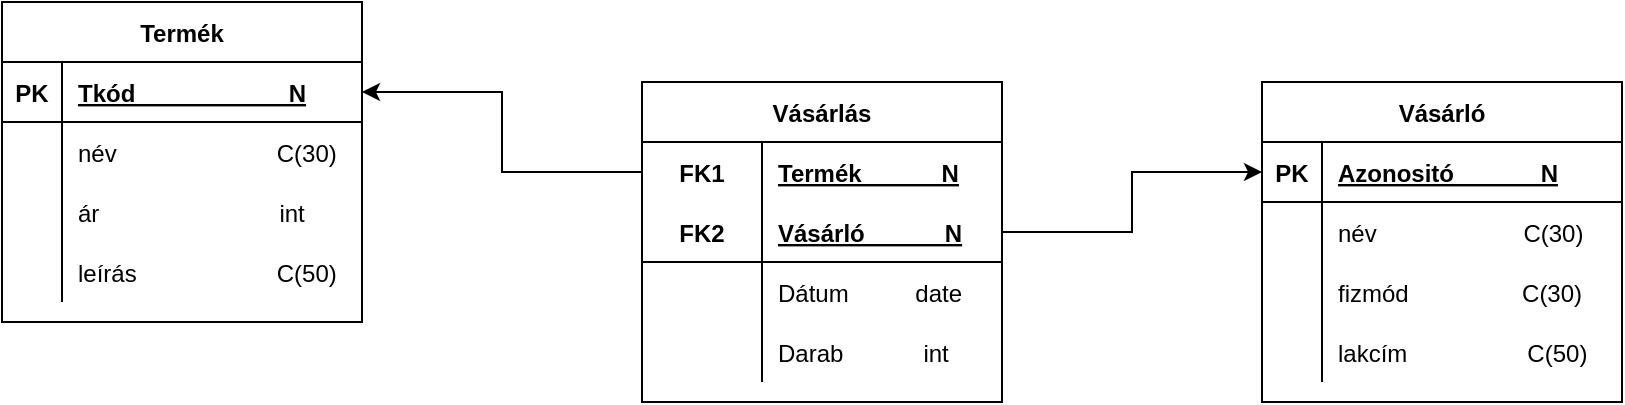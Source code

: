 <mxfile version="20.4.0" type="device"><diagram id="4F9H6ddn_7IBVQb6Z8wM" name="1 oldal"><mxGraphModel dx="2249" dy="737" grid="1" gridSize="10" guides="1" tooltips="1" connect="1" arrows="1" fold="1" page="1" pageScale="1" pageWidth="827" pageHeight="1169" math="0" shadow="0"><root><mxCell id="0"/><mxCell id="1" parent="0"/><mxCell id="NiCMurQeA7GE53cNgT_t-1" value="Termék" style="shape=table;startSize=30;container=1;collapsible=1;childLayout=tableLayout;fixedRows=1;rowLines=0;fontStyle=1;align=center;resizeLast=1;" vertex="1" parent="1"><mxGeometry x="-90" y="280" width="180" height="160" as="geometry"/></mxCell><mxCell id="NiCMurQeA7GE53cNgT_t-2" value="" style="shape=tableRow;horizontal=0;startSize=0;swimlaneHead=0;swimlaneBody=0;fillColor=none;collapsible=0;dropTarget=0;points=[[0,0.5],[1,0.5]];portConstraint=eastwest;top=0;left=0;right=0;bottom=1;" vertex="1" parent="NiCMurQeA7GE53cNgT_t-1"><mxGeometry y="30" width="180" height="30" as="geometry"/></mxCell><mxCell id="NiCMurQeA7GE53cNgT_t-3" value="PK" style="shape=partialRectangle;connectable=0;fillColor=none;top=0;left=0;bottom=0;right=0;fontStyle=1;overflow=hidden;" vertex="1" parent="NiCMurQeA7GE53cNgT_t-2"><mxGeometry width="30" height="30" as="geometry"><mxRectangle width="30" height="30" as="alternateBounds"/></mxGeometry></mxCell><mxCell id="NiCMurQeA7GE53cNgT_t-4" value="Tkód                       N" style="shape=partialRectangle;connectable=0;fillColor=none;top=0;left=0;bottom=0;right=0;align=left;spacingLeft=6;fontStyle=5;overflow=hidden;" vertex="1" parent="NiCMurQeA7GE53cNgT_t-2"><mxGeometry x="30" width="150" height="30" as="geometry"><mxRectangle width="150" height="30" as="alternateBounds"/></mxGeometry></mxCell><mxCell id="NiCMurQeA7GE53cNgT_t-5" value="" style="shape=tableRow;horizontal=0;startSize=0;swimlaneHead=0;swimlaneBody=0;fillColor=none;collapsible=0;dropTarget=0;points=[[0,0.5],[1,0.5]];portConstraint=eastwest;top=0;left=0;right=0;bottom=0;" vertex="1" parent="NiCMurQeA7GE53cNgT_t-1"><mxGeometry y="60" width="180" height="30" as="geometry"/></mxCell><mxCell id="NiCMurQeA7GE53cNgT_t-6" value="" style="shape=partialRectangle;connectable=0;fillColor=none;top=0;left=0;bottom=0;right=0;editable=1;overflow=hidden;" vertex="1" parent="NiCMurQeA7GE53cNgT_t-5"><mxGeometry width="30" height="30" as="geometry"><mxRectangle width="30" height="30" as="alternateBounds"/></mxGeometry></mxCell><mxCell id="NiCMurQeA7GE53cNgT_t-7" value="név                        C(30)" style="shape=partialRectangle;connectable=0;fillColor=none;top=0;left=0;bottom=0;right=0;align=left;spacingLeft=6;overflow=hidden;" vertex="1" parent="NiCMurQeA7GE53cNgT_t-5"><mxGeometry x="30" width="150" height="30" as="geometry"><mxRectangle width="150" height="30" as="alternateBounds"/></mxGeometry></mxCell><mxCell id="NiCMurQeA7GE53cNgT_t-8" value="" style="shape=tableRow;horizontal=0;startSize=0;swimlaneHead=0;swimlaneBody=0;fillColor=none;collapsible=0;dropTarget=0;points=[[0,0.5],[1,0.5]];portConstraint=eastwest;top=0;left=0;right=0;bottom=0;" vertex="1" parent="NiCMurQeA7GE53cNgT_t-1"><mxGeometry y="90" width="180" height="30" as="geometry"/></mxCell><mxCell id="NiCMurQeA7GE53cNgT_t-9" value="" style="shape=partialRectangle;connectable=0;fillColor=none;top=0;left=0;bottom=0;right=0;editable=1;overflow=hidden;" vertex="1" parent="NiCMurQeA7GE53cNgT_t-8"><mxGeometry width="30" height="30" as="geometry"><mxRectangle width="30" height="30" as="alternateBounds"/></mxGeometry></mxCell><mxCell id="NiCMurQeA7GE53cNgT_t-10" value="ár                           int" style="shape=partialRectangle;connectable=0;fillColor=none;top=0;left=0;bottom=0;right=0;align=left;spacingLeft=6;overflow=hidden;" vertex="1" parent="NiCMurQeA7GE53cNgT_t-8"><mxGeometry x="30" width="150" height="30" as="geometry"><mxRectangle width="150" height="30" as="alternateBounds"/></mxGeometry></mxCell><mxCell id="NiCMurQeA7GE53cNgT_t-11" value="" style="shape=tableRow;horizontal=0;startSize=0;swimlaneHead=0;swimlaneBody=0;fillColor=none;collapsible=0;dropTarget=0;points=[[0,0.5],[1,0.5]];portConstraint=eastwest;top=0;left=0;right=0;bottom=0;" vertex="1" parent="NiCMurQeA7GE53cNgT_t-1"><mxGeometry y="120" width="180" height="30" as="geometry"/></mxCell><mxCell id="NiCMurQeA7GE53cNgT_t-12" value="" style="shape=partialRectangle;connectable=0;fillColor=none;top=0;left=0;bottom=0;right=0;editable=1;overflow=hidden;" vertex="1" parent="NiCMurQeA7GE53cNgT_t-11"><mxGeometry width="30" height="30" as="geometry"><mxRectangle width="30" height="30" as="alternateBounds"/></mxGeometry></mxCell><mxCell id="NiCMurQeA7GE53cNgT_t-13" value="leírás                     C(50)" style="shape=partialRectangle;connectable=0;fillColor=none;top=0;left=0;bottom=0;right=0;align=left;spacingLeft=6;overflow=hidden;" vertex="1" parent="NiCMurQeA7GE53cNgT_t-11"><mxGeometry x="30" width="150" height="30" as="geometry"><mxRectangle width="150" height="30" as="alternateBounds"/></mxGeometry></mxCell><mxCell id="NiCMurQeA7GE53cNgT_t-14" value="Vásárló" style="shape=table;startSize=30;container=1;collapsible=1;childLayout=tableLayout;fixedRows=1;rowLines=0;fontStyle=1;align=center;resizeLast=1;" vertex="1" parent="1"><mxGeometry x="540" y="320" width="180" height="160" as="geometry"/></mxCell><mxCell id="NiCMurQeA7GE53cNgT_t-15" value="" style="shape=tableRow;horizontal=0;startSize=0;swimlaneHead=0;swimlaneBody=0;fillColor=none;collapsible=0;dropTarget=0;points=[[0,0.5],[1,0.5]];portConstraint=eastwest;top=0;left=0;right=0;bottom=1;" vertex="1" parent="NiCMurQeA7GE53cNgT_t-14"><mxGeometry y="30" width="180" height="30" as="geometry"/></mxCell><mxCell id="NiCMurQeA7GE53cNgT_t-16" value="PK" style="shape=partialRectangle;connectable=0;fillColor=none;top=0;left=0;bottom=0;right=0;fontStyle=1;overflow=hidden;" vertex="1" parent="NiCMurQeA7GE53cNgT_t-15"><mxGeometry width="30" height="30" as="geometry"><mxRectangle width="30" height="30" as="alternateBounds"/></mxGeometry></mxCell><mxCell id="NiCMurQeA7GE53cNgT_t-17" value="Azonositó             N" style="shape=partialRectangle;connectable=0;fillColor=none;top=0;left=0;bottom=0;right=0;align=left;spacingLeft=6;fontStyle=5;overflow=hidden;" vertex="1" parent="NiCMurQeA7GE53cNgT_t-15"><mxGeometry x="30" width="150" height="30" as="geometry"><mxRectangle width="150" height="30" as="alternateBounds"/></mxGeometry></mxCell><mxCell id="NiCMurQeA7GE53cNgT_t-18" value="" style="shape=tableRow;horizontal=0;startSize=0;swimlaneHead=0;swimlaneBody=0;fillColor=none;collapsible=0;dropTarget=0;points=[[0,0.5],[1,0.5]];portConstraint=eastwest;top=0;left=0;right=0;bottom=0;" vertex="1" parent="NiCMurQeA7GE53cNgT_t-14"><mxGeometry y="60" width="180" height="30" as="geometry"/></mxCell><mxCell id="NiCMurQeA7GE53cNgT_t-19" value="" style="shape=partialRectangle;connectable=0;fillColor=none;top=0;left=0;bottom=0;right=0;editable=1;overflow=hidden;" vertex="1" parent="NiCMurQeA7GE53cNgT_t-18"><mxGeometry width="30" height="30" as="geometry"><mxRectangle width="30" height="30" as="alternateBounds"/></mxGeometry></mxCell><mxCell id="NiCMurQeA7GE53cNgT_t-20" value="név                      C(30)" style="shape=partialRectangle;connectable=0;fillColor=none;top=0;left=0;bottom=0;right=0;align=left;spacingLeft=6;overflow=hidden;" vertex="1" parent="NiCMurQeA7GE53cNgT_t-18"><mxGeometry x="30" width="150" height="30" as="geometry"><mxRectangle width="150" height="30" as="alternateBounds"/></mxGeometry></mxCell><mxCell id="NiCMurQeA7GE53cNgT_t-21" value="" style="shape=tableRow;horizontal=0;startSize=0;swimlaneHead=0;swimlaneBody=0;fillColor=none;collapsible=0;dropTarget=0;points=[[0,0.5],[1,0.5]];portConstraint=eastwest;top=0;left=0;right=0;bottom=0;" vertex="1" parent="NiCMurQeA7GE53cNgT_t-14"><mxGeometry y="90" width="180" height="30" as="geometry"/></mxCell><mxCell id="NiCMurQeA7GE53cNgT_t-22" value="" style="shape=partialRectangle;connectable=0;fillColor=none;top=0;left=0;bottom=0;right=0;editable=1;overflow=hidden;" vertex="1" parent="NiCMurQeA7GE53cNgT_t-21"><mxGeometry width="30" height="30" as="geometry"><mxRectangle width="30" height="30" as="alternateBounds"/></mxGeometry></mxCell><mxCell id="NiCMurQeA7GE53cNgT_t-23" value="fizmód                 C(30)" style="shape=partialRectangle;connectable=0;fillColor=none;top=0;left=0;bottom=0;right=0;align=left;spacingLeft=6;overflow=hidden;" vertex="1" parent="NiCMurQeA7GE53cNgT_t-21"><mxGeometry x="30" width="150" height="30" as="geometry"><mxRectangle width="150" height="30" as="alternateBounds"/></mxGeometry></mxCell><mxCell id="NiCMurQeA7GE53cNgT_t-24" value="" style="shape=tableRow;horizontal=0;startSize=0;swimlaneHead=0;swimlaneBody=0;fillColor=none;collapsible=0;dropTarget=0;points=[[0,0.5],[1,0.5]];portConstraint=eastwest;top=0;left=0;right=0;bottom=0;" vertex="1" parent="NiCMurQeA7GE53cNgT_t-14"><mxGeometry y="120" width="180" height="30" as="geometry"/></mxCell><mxCell id="NiCMurQeA7GE53cNgT_t-25" value="" style="shape=partialRectangle;connectable=0;fillColor=none;top=0;left=0;bottom=0;right=0;editable=1;overflow=hidden;" vertex="1" parent="NiCMurQeA7GE53cNgT_t-24"><mxGeometry width="30" height="30" as="geometry"><mxRectangle width="30" height="30" as="alternateBounds"/></mxGeometry></mxCell><mxCell id="NiCMurQeA7GE53cNgT_t-26" value="lakcím                  C(50)" style="shape=partialRectangle;connectable=0;fillColor=none;top=0;left=0;bottom=0;right=0;align=left;spacingLeft=6;overflow=hidden;" vertex="1" parent="NiCMurQeA7GE53cNgT_t-24"><mxGeometry x="30" width="150" height="30" as="geometry"><mxRectangle width="150" height="30" as="alternateBounds"/></mxGeometry></mxCell><mxCell id="NiCMurQeA7GE53cNgT_t-78" value="Vásárlás" style="shape=table;startSize=30;container=1;collapsible=1;childLayout=tableLayout;fixedRows=1;rowLines=0;fontStyle=1;align=center;resizeLast=1;" vertex="1" parent="1"><mxGeometry x="230" y="320" width="180" height="160" as="geometry"/></mxCell><mxCell id="NiCMurQeA7GE53cNgT_t-79" value="" style="shape=tableRow;horizontal=0;startSize=0;swimlaneHead=0;swimlaneBody=0;fillColor=none;collapsible=0;dropTarget=0;points=[[0,0.5],[1,0.5]];portConstraint=eastwest;top=0;left=0;right=0;bottom=0;" vertex="1" parent="NiCMurQeA7GE53cNgT_t-78"><mxGeometry y="30" width="180" height="30" as="geometry"/></mxCell><mxCell id="NiCMurQeA7GE53cNgT_t-80" value="FK1" style="shape=partialRectangle;connectable=0;fillColor=none;top=0;left=0;bottom=0;right=0;fontStyle=1;overflow=hidden;" vertex="1" parent="NiCMurQeA7GE53cNgT_t-79"><mxGeometry width="60" height="30" as="geometry"><mxRectangle width="60" height="30" as="alternateBounds"/></mxGeometry></mxCell><mxCell id="NiCMurQeA7GE53cNgT_t-81" value="Termék            N" style="shape=partialRectangle;connectable=0;fillColor=none;top=0;left=0;bottom=0;right=0;align=left;spacingLeft=6;fontStyle=5;overflow=hidden;" vertex="1" parent="NiCMurQeA7GE53cNgT_t-79"><mxGeometry x="60" width="120" height="30" as="geometry"><mxRectangle width="120" height="30" as="alternateBounds"/></mxGeometry></mxCell><mxCell id="NiCMurQeA7GE53cNgT_t-82" value="" style="shape=tableRow;horizontal=0;startSize=0;swimlaneHead=0;swimlaneBody=0;fillColor=none;collapsible=0;dropTarget=0;points=[[0,0.5],[1,0.5]];portConstraint=eastwest;top=0;left=0;right=0;bottom=1;" vertex="1" parent="NiCMurQeA7GE53cNgT_t-78"><mxGeometry y="60" width="180" height="30" as="geometry"/></mxCell><mxCell id="NiCMurQeA7GE53cNgT_t-83" value="FK2" style="shape=partialRectangle;connectable=0;fillColor=none;top=0;left=0;bottom=0;right=0;fontStyle=1;overflow=hidden;" vertex="1" parent="NiCMurQeA7GE53cNgT_t-82"><mxGeometry width="60" height="30" as="geometry"><mxRectangle width="60" height="30" as="alternateBounds"/></mxGeometry></mxCell><mxCell id="NiCMurQeA7GE53cNgT_t-84" value="Vásárló            N" style="shape=partialRectangle;connectable=0;fillColor=none;top=0;left=0;bottom=0;right=0;align=left;spacingLeft=6;fontStyle=5;overflow=hidden;" vertex="1" parent="NiCMurQeA7GE53cNgT_t-82"><mxGeometry x="60" width="120" height="30" as="geometry"><mxRectangle width="120" height="30" as="alternateBounds"/></mxGeometry></mxCell><mxCell id="NiCMurQeA7GE53cNgT_t-85" value="" style="shape=tableRow;horizontal=0;startSize=0;swimlaneHead=0;swimlaneBody=0;fillColor=none;collapsible=0;dropTarget=0;points=[[0,0.5],[1,0.5]];portConstraint=eastwest;top=0;left=0;right=0;bottom=0;" vertex="1" parent="NiCMurQeA7GE53cNgT_t-78"><mxGeometry y="90" width="180" height="30" as="geometry"/></mxCell><mxCell id="NiCMurQeA7GE53cNgT_t-86" value="" style="shape=partialRectangle;connectable=0;fillColor=none;top=0;left=0;bottom=0;right=0;editable=1;overflow=hidden;" vertex="1" parent="NiCMurQeA7GE53cNgT_t-85"><mxGeometry width="60" height="30" as="geometry"><mxRectangle width="60" height="30" as="alternateBounds"/></mxGeometry></mxCell><mxCell id="NiCMurQeA7GE53cNgT_t-87" value="Dátum          date" style="shape=partialRectangle;connectable=0;fillColor=none;top=0;left=0;bottom=0;right=0;align=left;spacingLeft=6;overflow=hidden;" vertex="1" parent="NiCMurQeA7GE53cNgT_t-85"><mxGeometry x="60" width="120" height="30" as="geometry"><mxRectangle width="120" height="30" as="alternateBounds"/></mxGeometry></mxCell><mxCell id="NiCMurQeA7GE53cNgT_t-88" value="" style="shape=tableRow;horizontal=0;startSize=0;swimlaneHead=0;swimlaneBody=0;fillColor=none;collapsible=0;dropTarget=0;points=[[0,0.5],[1,0.5]];portConstraint=eastwest;top=0;left=0;right=0;bottom=0;" vertex="1" parent="NiCMurQeA7GE53cNgT_t-78"><mxGeometry y="120" width="180" height="30" as="geometry"/></mxCell><mxCell id="NiCMurQeA7GE53cNgT_t-89" value="" style="shape=partialRectangle;connectable=0;fillColor=none;top=0;left=0;bottom=0;right=0;editable=1;overflow=hidden;" vertex="1" parent="NiCMurQeA7GE53cNgT_t-88"><mxGeometry width="60" height="30" as="geometry"><mxRectangle width="60" height="30" as="alternateBounds"/></mxGeometry></mxCell><mxCell id="NiCMurQeA7GE53cNgT_t-90" value="Darab            int" style="shape=partialRectangle;connectable=0;fillColor=none;top=0;left=0;bottom=0;right=0;align=left;spacingLeft=6;overflow=hidden;" vertex="1" parent="NiCMurQeA7GE53cNgT_t-88"><mxGeometry x="60" width="120" height="30" as="geometry"><mxRectangle width="120" height="30" as="alternateBounds"/></mxGeometry></mxCell><mxCell id="NiCMurQeA7GE53cNgT_t-91" style="edgeStyle=orthogonalEdgeStyle;rounded=0;orthogonalLoop=1;jettySize=auto;html=1;entryX=1;entryY=0.5;entryDx=0;entryDy=0;" edge="1" parent="1" source="NiCMurQeA7GE53cNgT_t-79" target="NiCMurQeA7GE53cNgT_t-2"><mxGeometry relative="1" as="geometry"/></mxCell><mxCell id="NiCMurQeA7GE53cNgT_t-92" style="edgeStyle=orthogonalEdgeStyle;rounded=0;orthogonalLoop=1;jettySize=auto;html=1;entryX=0;entryY=0.5;entryDx=0;entryDy=0;" edge="1" parent="1" source="NiCMurQeA7GE53cNgT_t-82" target="NiCMurQeA7GE53cNgT_t-15"><mxGeometry relative="1" as="geometry"/></mxCell></root></mxGraphModel></diagram></mxfile>